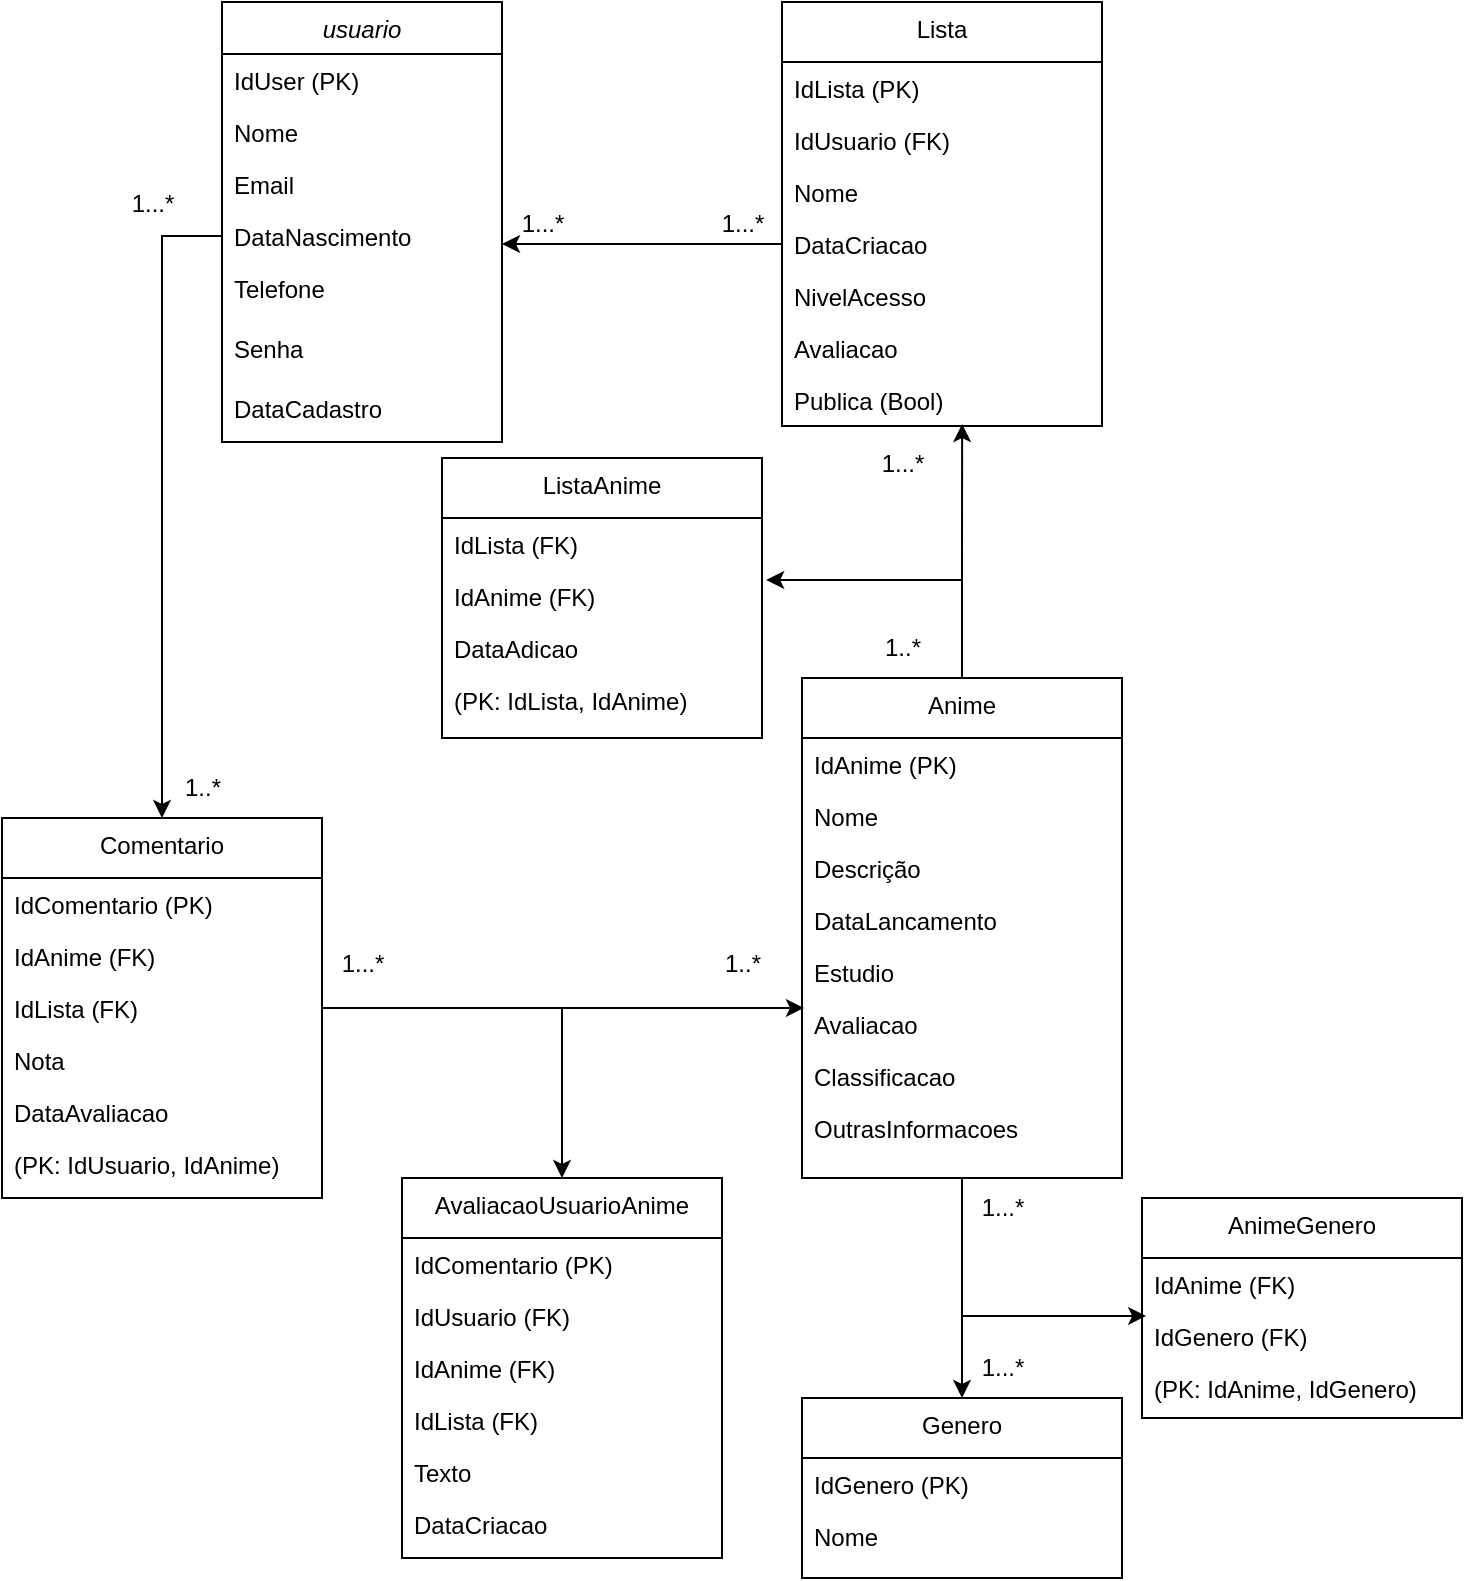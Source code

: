 <mxfile version="27.0.1">
  <diagram id="C5RBs43oDa-KdzZeNtuy" name="Page-1">
    <mxGraphModel dx="872" dy="431" grid="1" gridSize="10" guides="1" tooltips="1" connect="1" arrows="1" fold="1" page="1" pageScale="1" pageWidth="827" pageHeight="1169" math="0" shadow="0">
      <root>
        <mxCell id="WIyWlLk6GJQsqaUBKTNV-0" />
        <mxCell id="WIyWlLk6GJQsqaUBKTNV-1" parent="WIyWlLk6GJQsqaUBKTNV-0" />
        <mxCell id="zkfFHV4jXpPFQw0GAbJ--0" value="usuario" style="swimlane;fontStyle=2;align=center;verticalAlign=top;childLayout=stackLayout;horizontal=1;startSize=26;horizontalStack=0;resizeParent=1;resizeLast=0;collapsible=1;marginBottom=0;rounded=0;shadow=0;strokeWidth=1;" parent="WIyWlLk6GJQsqaUBKTNV-1" vertex="1">
          <mxGeometry x="151" y="112" width="140" height="220" as="geometry">
            <mxRectangle x="230" y="140" width="160" height="26" as="alternateBounds" />
          </mxGeometry>
        </mxCell>
        <mxCell id="zkfFHV4jXpPFQw0GAbJ--1" value="IdUser (PK)" style="text;align=left;verticalAlign=top;spacingLeft=4;spacingRight=4;overflow=hidden;rotatable=0;points=[[0,0.5],[1,0.5]];portConstraint=eastwest;" parent="zkfFHV4jXpPFQw0GAbJ--0" vertex="1">
          <mxGeometry y="26" width="140" height="26" as="geometry" />
        </mxCell>
        <mxCell id="zkfFHV4jXpPFQw0GAbJ--2" value="Nome" style="text;align=left;verticalAlign=top;spacingLeft=4;spacingRight=4;overflow=hidden;rotatable=0;points=[[0,0.5],[1,0.5]];portConstraint=eastwest;rounded=0;shadow=0;html=0;" parent="zkfFHV4jXpPFQw0GAbJ--0" vertex="1">
          <mxGeometry y="52" width="140" height="26" as="geometry" />
        </mxCell>
        <mxCell id="zkfFHV4jXpPFQw0GAbJ--3" value="Email" style="text;align=left;verticalAlign=top;spacingLeft=4;spacingRight=4;overflow=hidden;rotatable=0;points=[[0,0.5],[1,0.5]];portConstraint=eastwest;rounded=0;shadow=0;html=0;" parent="zkfFHV4jXpPFQw0GAbJ--0" vertex="1">
          <mxGeometry y="78" width="140" height="26" as="geometry" />
        </mxCell>
        <mxCell id="NEQT_Z10qOOWXpPm36dI-1" value="DataNascimento" style="text;align=left;verticalAlign=top;spacingLeft=4;spacingRight=4;overflow=hidden;rotatable=0;points=[[0,0.5],[1,0.5]];portConstraint=eastwest;rounded=0;shadow=0;html=0;" parent="zkfFHV4jXpPFQw0GAbJ--0" vertex="1">
          <mxGeometry y="104" width="140" height="26" as="geometry" />
        </mxCell>
        <mxCell id="NEQT_Z10qOOWXpPm36dI-7" value="Telefone" style="text;align=left;verticalAlign=top;spacingLeft=4;spacingRight=4;overflow=hidden;rotatable=0;points=[[0,0.5],[1,0.5]];portConstraint=eastwest;rounded=0;shadow=0;html=0;" parent="zkfFHV4jXpPFQw0GAbJ--0" vertex="1">
          <mxGeometry y="130" width="140" height="30" as="geometry" />
        </mxCell>
        <mxCell id="X2ND3gJUrywMgHoHR8f8-1" value="Senha" style="text;align=left;verticalAlign=top;spacingLeft=4;spacingRight=4;overflow=hidden;rotatable=0;points=[[0,0.5],[1,0.5]];portConstraint=eastwest;rounded=0;shadow=0;html=0;" vertex="1" parent="zkfFHV4jXpPFQw0GAbJ--0">
          <mxGeometry y="160" width="140" height="30" as="geometry" />
        </mxCell>
        <mxCell id="X2ND3gJUrywMgHoHR8f8-2" value="DataCadastro" style="text;align=left;verticalAlign=top;spacingLeft=4;spacingRight=4;overflow=hidden;rotatable=0;points=[[0,0.5],[1,0.5]];portConstraint=eastwest;rounded=0;shadow=0;html=0;" vertex="1" parent="zkfFHV4jXpPFQw0GAbJ--0">
          <mxGeometry y="190" width="140" height="30" as="geometry" />
        </mxCell>
        <mxCell id="X2ND3gJUrywMgHoHR8f8-56" style="edgeStyle=orthogonalEdgeStyle;rounded=0;orthogonalLoop=1;jettySize=auto;html=1;entryX=0.5;entryY=0;entryDx=0;entryDy=0;" edge="1" parent="WIyWlLk6GJQsqaUBKTNV-1" source="zkfFHV4jXpPFQw0GAbJ--17" target="X2ND3gJUrywMgHoHR8f8-26">
          <mxGeometry relative="1" as="geometry" />
        </mxCell>
        <mxCell id="zkfFHV4jXpPFQw0GAbJ--17" value="Anime" style="swimlane;fontStyle=0;align=center;verticalAlign=top;childLayout=stackLayout;horizontal=1;startSize=30;horizontalStack=0;resizeParent=1;resizeLast=0;collapsible=1;marginBottom=0;rounded=0;shadow=0;strokeWidth=1;" parent="WIyWlLk6GJQsqaUBKTNV-1" vertex="1">
          <mxGeometry x="441" y="450" width="160" height="250" as="geometry">
            <mxRectangle x="550" y="140" width="160" height="26" as="alternateBounds" />
          </mxGeometry>
        </mxCell>
        <mxCell id="zkfFHV4jXpPFQw0GAbJ--18" value="IdAnime (PK)" style="text;align=left;verticalAlign=top;spacingLeft=4;spacingRight=4;overflow=hidden;rotatable=0;points=[[0,0.5],[1,0.5]];portConstraint=eastwest;" parent="zkfFHV4jXpPFQw0GAbJ--17" vertex="1">
          <mxGeometry y="30" width="160" height="26" as="geometry" />
        </mxCell>
        <mxCell id="zkfFHV4jXpPFQw0GAbJ--19" value="Nome" style="text;align=left;verticalAlign=top;spacingLeft=4;spacingRight=4;overflow=hidden;rotatable=0;points=[[0,0.5],[1,0.5]];portConstraint=eastwest;rounded=0;shadow=0;html=0;" parent="zkfFHV4jXpPFQw0GAbJ--17" vertex="1">
          <mxGeometry y="56" width="160" height="26" as="geometry" />
        </mxCell>
        <mxCell id="zkfFHV4jXpPFQw0GAbJ--20" value="Descrição" style="text;align=left;verticalAlign=top;spacingLeft=4;spacingRight=4;overflow=hidden;rotatable=0;points=[[0,0.5],[1,0.5]];portConstraint=eastwest;rounded=0;shadow=0;html=0;" parent="zkfFHV4jXpPFQw0GAbJ--17" vertex="1">
          <mxGeometry y="82" width="160" height="26" as="geometry" />
        </mxCell>
        <mxCell id="zkfFHV4jXpPFQw0GAbJ--21" value="DataLancamento" style="text;align=left;verticalAlign=top;spacingLeft=4;spacingRight=4;overflow=hidden;rotatable=0;points=[[0,0.5],[1,0.5]];portConstraint=eastwest;rounded=0;shadow=0;html=0;" parent="zkfFHV4jXpPFQw0GAbJ--17" vertex="1">
          <mxGeometry y="108" width="160" height="26" as="geometry" />
        </mxCell>
        <mxCell id="zkfFHV4jXpPFQw0GAbJ--22" value="Estudio" style="text;align=left;verticalAlign=top;spacingLeft=4;spacingRight=4;overflow=hidden;rotatable=0;points=[[0,0.5],[1,0.5]];portConstraint=eastwest;rounded=0;shadow=0;html=0;" parent="zkfFHV4jXpPFQw0GAbJ--17" vertex="1">
          <mxGeometry y="134" width="160" height="26" as="geometry" />
        </mxCell>
        <mxCell id="NEQT_Z10qOOWXpPm36dI-9" value="Avaliacao" style="text;align=left;verticalAlign=top;spacingLeft=4;spacingRight=4;overflow=hidden;rotatable=0;points=[[0,0.5],[1,0.5]];portConstraint=eastwest;rounded=0;shadow=0;html=0;" parent="zkfFHV4jXpPFQw0GAbJ--17" vertex="1">
          <mxGeometry y="160" width="160" height="26" as="geometry" />
        </mxCell>
        <mxCell id="NEQT_Z10qOOWXpPm36dI-10" value="Classificacao" style="text;align=left;verticalAlign=top;spacingLeft=4;spacingRight=4;overflow=hidden;rotatable=0;points=[[0,0.5],[1,0.5]];portConstraint=eastwest;rounded=0;shadow=0;html=0;" parent="zkfFHV4jXpPFQw0GAbJ--17" vertex="1">
          <mxGeometry y="186" width="160" height="26" as="geometry" />
        </mxCell>
        <mxCell id="NEQT_Z10qOOWXpPm36dI-12" value="OutrasInformacoes" style="text;align=left;verticalAlign=top;spacingLeft=4;spacingRight=4;overflow=hidden;rotatable=0;points=[[0,0.5],[1,0.5]];portConstraint=eastwest;rounded=0;shadow=0;html=0;" parent="zkfFHV4jXpPFQw0GAbJ--17" vertex="1">
          <mxGeometry y="212" width="160" height="22" as="geometry" />
        </mxCell>
        <mxCell id="NEQT_Z10qOOWXpPm36dI-13" value="Lista" style="swimlane;fontStyle=0;align=center;verticalAlign=top;childLayout=stackLayout;horizontal=1;startSize=30;horizontalStack=0;resizeParent=1;resizeLast=0;collapsible=1;marginBottom=0;rounded=0;shadow=0;strokeWidth=1;" parent="WIyWlLk6GJQsqaUBKTNV-1" vertex="1">
          <mxGeometry x="431" y="112" width="160" height="212" as="geometry">
            <mxRectangle x="550" y="140" width="160" height="26" as="alternateBounds" />
          </mxGeometry>
        </mxCell>
        <mxCell id="NEQT_Z10qOOWXpPm36dI-14" value="IdLista (PK)" style="text;align=left;verticalAlign=top;spacingLeft=4;spacingRight=4;overflow=hidden;rotatable=0;points=[[0,0.5],[1,0.5]];portConstraint=eastwest;" parent="NEQT_Z10qOOWXpPm36dI-13" vertex="1">
          <mxGeometry y="30" width="160" height="26" as="geometry" />
        </mxCell>
        <mxCell id="NEQT_Z10qOOWXpPm36dI-15" value="IdUsuario (FK)" style="text;align=left;verticalAlign=top;spacingLeft=4;spacingRight=4;overflow=hidden;rotatable=0;points=[[0,0.5],[1,0.5]];portConstraint=eastwest;rounded=0;shadow=0;html=0;" parent="NEQT_Z10qOOWXpPm36dI-13" vertex="1">
          <mxGeometry y="56" width="160" height="26" as="geometry" />
        </mxCell>
        <mxCell id="NEQT_Z10qOOWXpPm36dI-16" value="Nome" style="text;align=left;verticalAlign=top;spacingLeft=4;spacingRight=4;overflow=hidden;rotatable=0;points=[[0,0.5],[1,0.5]];portConstraint=eastwest;rounded=0;shadow=0;html=0;" parent="NEQT_Z10qOOWXpPm36dI-13" vertex="1">
          <mxGeometry y="82" width="160" height="26" as="geometry" />
        </mxCell>
        <mxCell id="X2ND3gJUrywMgHoHR8f8-39" style="edgeStyle=orthogonalEdgeStyle;rounded=0;orthogonalLoop=1;jettySize=auto;html=1;exitX=0;exitY=0.5;exitDx=0;exitDy=0;" edge="1" parent="NEQT_Z10qOOWXpPm36dI-13" source="NEQT_Z10qOOWXpPm36dI-17">
          <mxGeometry relative="1" as="geometry">
            <mxPoint x="-140" y="121" as="targetPoint" />
          </mxGeometry>
        </mxCell>
        <mxCell id="NEQT_Z10qOOWXpPm36dI-17" value="DataCriacao" style="text;align=left;verticalAlign=top;spacingLeft=4;spacingRight=4;overflow=hidden;rotatable=0;points=[[0,0.5],[1,0.5]];portConstraint=eastwest;rounded=0;shadow=0;html=0;" parent="NEQT_Z10qOOWXpPm36dI-13" vertex="1">
          <mxGeometry y="108" width="160" height="26" as="geometry" />
        </mxCell>
        <mxCell id="NEQT_Z10qOOWXpPm36dI-18" value="NivelAcesso" style="text;align=left;verticalAlign=top;spacingLeft=4;spacingRight=4;overflow=hidden;rotatable=0;points=[[0,0.5],[1,0.5]];portConstraint=eastwest;rounded=0;shadow=0;html=0;" parent="NEQT_Z10qOOWXpPm36dI-13" vertex="1">
          <mxGeometry y="134" width="160" height="26" as="geometry" />
        </mxCell>
        <mxCell id="NEQT_Z10qOOWXpPm36dI-19" value="Avaliacao" style="text;align=left;verticalAlign=top;spacingLeft=4;spacingRight=4;overflow=hidden;rotatable=0;points=[[0,0.5],[1,0.5]];portConstraint=eastwest;rounded=0;shadow=0;html=0;" parent="NEQT_Z10qOOWXpPm36dI-13" vertex="1">
          <mxGeometry y="160" width="160" height="26" as="geometry" />
        </mxCell>
        <mxCell id="NEQT_Z10qOOWXpPm36dI-20" value="Publica (Bool)" style="text;align=left;verticalAlign=top;spacingLeft=4;spacingRight=4;overflow=hidden;rotatable=0;points=[[0,0.5],[1,0.5]];portConstraint=eastwest;rounded=0;shadow=0;html=0;" parent="NEQT_Z10qOOWXpPm36dI-13" vertex="1">
          <mxGeometry y="186" width="160" height="26" as="geometry" />
        </mxCell>
        <mxCell id="X2ND3gJUrywMgHoHR8f8-3" value="ListaAnime" style="swimlane;fontStyle=0;align=center;verticalAlign=top;childLayout=stackLayout;horizontal=1;startSize=30;horizontalStack=0;resizeParent=1;resizeLast=0;collapsible=1;marginBottom=0;rounded=0;shadow=0;strokeWidth=1;" vertex="1" parent="WIyWlLk6GJQsqaUBKTNV-1">
          <mxGeometry x="261" y="340" width="160" height="140" as="geometry">
            <mxRectangle x="550" y="140" width="160" height="26" as="alternateBounds" />
          </mxGeometry>
        </mxCell>
        <mxCell id="X2ND3gJUrywMgHoHR8f8-4" value="IdLista (FK)" style="text;align=left;verticalAlign=top;spacingLeft=4;spacingRight=4;overflow=hidden;rotatable=0;points=[[0,0.5],[1,0.5]];portConstraint=eastwest;" vertex="1" parent="X2ND3gJUrywMgHoHR8f8-3">
          <mxGeometry y="30" width="160" height="26" as="geometry" />
        </mxCell>
        <mxCell id="X2ND3gJUrywMgHoHR8f8-5" value="IdAnime (FK)" style="text;align=left;verticalAlign=top;spacingLeft=4;spacingRight=4;overflow=hidden;rotatable=0;points=[[0,0.5],[1,0.5]];portConstraint=eastwest;rounded=0;shadow=0;html=0;" vertex="1" parent="X2ND3gJUrywMgHoHR8f8-3">
          <mxGeometry y="56" width="160" height="26" as="geometry" />
        </mxCell>
        <mxCell id="X2ND3gJUrywMgHoHR8f8-6" value="DataAdicao" style="text;align=left;verticalAlign=top;spacingLeft=4;spacingRight=4;overflow=hidden;rotatable=0;points=[[0,0.5],[1,0.5]];portConstraint=eastwest;rounded=0;shadow=0;html=0;" vertex="1" parent="X2ND3gJUrywMgHoHR8f8-3">
          <mxGeometry y="82" width="160" height="26" as="geometry" />
        </mxCell>
        <mxCell id="X2ND3gJUrywMgHoHR8f8-7" value="(PK: IdLista, IdAnime)" style="text;align=left;verticalAlign=top;spacingLeft=4;spacingRight=4;overflow=hidden;rotatable=0;points=[[0,0.5],[1,0.5]];portConstraint=eastwest;rounded=0;shadow=0;html=0;" vertex="1" parent="X2ND3gJUrywMgHoHR8f8-3">
          <mxGeometry y="108" width="160" height="26" as="geometry" />
        </mxCell>
        <mxCell id="X2ND3gJUrywMgHoHR8f8-11" value="AvaliacaoUsuarioAnime" style="swimlane;fontStyle=0;align=center;verticalAlign=top;childLayout=stackLayout;horizontal=1;startSize=30;horizontalStack=0;resizeParent=1;resizeLast=0;collapsible=1;marginBottom=0;rounded=0;shadow=0;strokeWidth=1;" vertex="1" parent="WIyWlLk6GJQsqaUBKTNV-1">
          <mxGeometry x="241" y="700" width="160" height="190" as="geometry">
            <mxRectangle x="550" y="140" width="160" height="26" as="alternateBounds" />
          </mxGeometry>
        </mxCell>
        <mxCell id="X2ND3gJUrywMgHoHR8f8-12" value="IdComentario (PK)" style="text;align=left;verticalAlign=top;spacingLeft=4;spacingRight=4;overflow=hidden;rotatable=0;points=[[0,0.5],[1,0.5]];portConstraint=eastwest;" vertex="1" parent="X2ND3gJUrywMgHoHR8f8-11">
          <mxGeometry y="30" width="160" height="26" as="geometry" />
        </mxCell>
        <mxCell id="X2ND3gJUrywMgHoHR8f8-13" value="IdUsuario (FK)" style="text;align=left;verticalAlign=top;spacingLeft=4;spacingRight=4;overflow=hidden;rotatable=0;points=[[0,0.5],[1,0.5]];portConstraint=eastwest;rounded=0;shadow=0;html=0;" vertex="1" parent="X2ND3gJUrywMgHoHR8f8-11">
          <mxGeometry y="56" width="160" height="26" as="geometry" />
        </mxCell>
        <mxCell id="X2ND3gJUrywMgHoHR8f8-14" value="IdAnime (FK)" style="text;align=left;verticalAlign=top;spacingLeft=4;spacingRight=4;overflow=hidden;rotatable=0;points=[[0,0.5],[1,0.5]];portConstraint=eastwest;rounded=0;shadow=0;html=0;" vertex="1" parent="X2ND3gJUrywMgHoHR8f8-11">
          <mxGeometry y="82" width="160" height="26" as="geometry" />
        </mxCell>
        <mxCell id="X2ND3gJUrywMgHoHR8f8-15" value="IdLista (FK)" style="text;align=left;verticalAlign=top;spacingLeft=4;spacingRight=4;overflow=hidden;rotatable=0;points=[[0,0.5],[1,0.5]];portConstraint=eastwest;rounded=0;shadow=0;html=0;" vertex="1" parent="X2ND3gJUrywMgHoHR8f8-11">
          <mxGeometry y="108" width="160" height="26" as="geometry" />
        </mxCell>
        <mxCell id="X2ND3gJUrywMgHoHR8f8-16" value="Texto" style="text;align=left;verticalAlign=top;spacingLeft=4;spacingRight=4;overflow=hidden;rotatable=0;points=[[0,0.5],[1,0.5]];portConstraint=eastwest;rounded=0;shadow=0;html=0;" vertex="1" parent="X2ND3gJUrywMgHoHR8f8-11">
          <mxGeometry y="134" width="160" height="26" as="geometry" />
        </mxCell>
        <mxCell id="X2ND3gJUrywMgHoHR8f8-25" value="DataCriacao" style="text;align=left;verticalAlign=top;spacingLeft=4;spacingRight=4;overflow=hidden;rotatable=0;points=[[0,0.5],[1,0.5]];portConstraint=eastwest;rounded=0;shadow=0;html=0;" vertex="1" parent="X2ND3gJUrywMgHoHR8f8-11">
          <mxGeometry y="160" width="160" height="26" as="geometry" />
        </mxCell>
        <mxCell id="X2ND3gJUrywMgHoHR8f8-19" value="Comentario" style="swimlane;fontStyle=0;align=center;verticalAlign=top;childLayout=stackLayout;horizontal=1;startSize=30;horizontalStack=0;resizeParent=1;resizeLast=0;collapsible=1;marginBottom=0;rounded=0;shadow=0;strokeWidth=1;" vertex="1" parent="WIyWlLk6GJQsqaUBKTNV-1">
          <mxGeometry x="41" y="520" width="160" height="190" as="geometry">
            <mxRectangle x="550" y="140" width="160" height="26" as="alternateBounds" />
          </mxGeometry>
        </mxCell>
        <mxCell id="X2ND3gJUrywMgHoHR8f8-20" value="IdComentario (PK)" style="text;align=left;verticalAlign=top;spacingLeft=4;spacingRight=4;overflow=hidden;rotatable=0;points=[[0,0.5],[1,0.5]];portConstraint=eastwest;" vertex="1" parent="X2ND3gJUrywMgHoHR8f8-19">
          <mxGeometry y="30" width="160" height="26" as="geometry" />
        </mxCell>
        <mxCell id="X2ND3gJUrywMgHoHR8f8-21" value="IdAnime (FK)" style="text;align=left;verticalAlign=top;spacingLeft=4;spacingRight=4;overflow=hidden;rotatable=0;points=[[0,0.5],[1,0.5]];portConstraint=eastwest;rounded=0;shadow=0;html=0;" vertex="1" parent="X2ND3gJUrywMgHoHR8f8-19">
          <mxGeometry y="56" width="160" height="26" as="geometry" />
        </mxCell>
        <mxCell id="X2ND3gJUrywMgHoHR8f8-22" value="IdLista (FK)" style="text;align=left;verticalAlign=top;spacingLeft=4;spacingRight=4;overflow=hidden;rotatable=0;points=[[0,0.5],[1,0.5]];portConstraint=eastwest;rounded=0;shadow=0;html=0;" vertex="1" parent="X2ND3gJUrywMgHoHR8f8-19">
          <mxGeometry y="82" width="160" height="26" as="geometry" />
        </mxCell>
        <mxCell id="X2ND3gJUrywMgHoHR8f8-23" value="Nota" style="text;align=left;verticalAlign=top;spacingLeft=4;spacingRight=4;overflow=hidden;rotatable=0;points=[[0,0.5],[1,0.5]];portConstraint=eastwest;rounded=0;shadow=0;html=0;" vertex="1" parent="X2ND3gJUrywMgHoHR8f8-19">
          <mxGeometry y="108" width="160" height="26" as="geometry" />
        </mxCell>
        <mxCell id="X2ND3gJUrywMgHoHR8f8-24" value="DataAvaliacao" style="text;align=left;verticalAlign=top;spacingLeft=4;spacingRight=4;overflow=hidden;rotatable=0;points=[[0,0.5],[1,0.5]];portConstraint=eastwest;rounded=0;shadow=0;html=0;" vertex="1" parent="X2ND3gJUrywMgHoHR8f8-19">
          <mxGeometry y="134" width="160" height="26" as="geometry" />
        </mxCell>
        <mxCell id="X2ND3gJUrywMgHoHR8f8-66" value="(PK: IdUsuario, IdAnime)" style="text;align=left;verticalAlign=top;spacingLeft=4;spacingRight=4;overflow=hidden;rotatable=0;points=[[0,0.5],[1,0.5]];portConstraint=eastwest;rounded=0;shadow=0;html=0;" vertex="1" parent="X2ND3gJUrywMgHoHR8f8-19">
          <mxGeometry y="160" width="160" height="26" as="geometry" />
        </mxCell>
        <mxCell id="X2ND3gJUrywMgHoHR8f8-26" value="Genero" style="swimlane;fontStyle=0;align=center;verticalAlign=top;childLayout=stackLayout;horizontal=1;startSize=30;horizontalStack=0;resizeParent=1;resizeLast=0;collapsible=1;marginBottom=0;rounded=0;shadow=0;strokeWidth=1;" vertex="1" parent="WIyWlLk6GJQsqaUBKTNV-1">
          <mxGeometry x="441" y="810" width="160" height="90" as="geometry">
            <mxRectangle x="550" y="140" width="160" height="26" as="alternateBounds" />
          </mxGeometry>
        </mxCell>
        <mxCell id="X2ND3gJUrywMgHoHR8f8-27" value="IdGenero (PK)" style="text;align=left;verticalAlign=top;spacingLeft=4;spacingRight=4;overflow=hidden;rotatable=0;points=[[0,0.5],[1,0.5]];portConstraint=eastwest;" vertex="1" parent="X2ND3gJUrywMgHoHR8f8-26">
          <mxGeometry y="30" width="160" height="26" as="geometry" />
        </mxCell>
        <mxCell id="X2ND3gJUrywMgHoHR8f8-28" value="Nome" style="text;align=left;verticalAlign=top;spacingLeft=4;spacingRight=4;overflow=hidden;rotatable=0;points=[[0,0.5],[1,0.5]];portConstraint=eastwest;rounded=0;shadow=0;html=0;" vertex="1" parent="X2ND3gJUrywMgHoHR8f8-26">
          <mxGeometry y="56" width="160" height="26" as="geometry" />
        </mxCell>
        <mxCell id="X2ND3gJUrywMgHoHR8f8-32" value="AnimeGenero" style="swimlane;fontStyle=0;align=center;verticalAlign=top;childLayout=stackLayout;horizontal=1;startSize=30;horizontalStack=0;resizeParent=1;resizeLast=0;collapsible=1;marginBottom=0;rounded=0;shadow=0;strokeWidth=1;" vertex="1" parent="WIyWlLk6GJQsqaUBKTNV-1">
          <mxGeometry x="611" y="710" width="160" height="110" as="geometry">
            <mxRectangle x="550" y="140" width="160" height="26" as="alternateBounds" />
          </mxGeometry>
        </mxCell>
        <mxCell id="X2ND3gJUrywMgHoHR8f8-33" value="IdAnime (FK)" style="text;align=left;verticalAlign=top;spacingLeft=4;spacingRight=4;overflow=hidden;rotatable=0;points=[[0,0.5],[1,0.5]];portConstraint=eastwest;" vertex="1" parent="X2ND3gJUrywMgHoHR8f8-32">
          <mxGeometry y="30" width="160" height="26" as="geometry" />
        </mxCell>
        <mxCell id="X2ND3gJUrywMgHoHR8f8-34" value="IdGenero (FK)" style="text;align=left;verticalAlign=top;spacingLeft=4;spacingRight=4;overflow=hidden;rotatable=0;points=[[0,0.5],[1,0.5]];portConstraint=eastwest;rounded=0;shadow=0;html=0;" vertex="1" parent="X2ND3gJUrywMgHoHR8f8-32">
          <mxGeometry y="56" width="160" height="26" as="geometry" />
        </mxCell>
        <mxCell id="X2ND3gJUrywMgHoHR8f8-35" value="(PK: IdAnime, IdGenero)" style="text;align=left;verticalAlign=top;spacingLeft=4;spacingRight=4;overflow=hidden;rotatable=0;points=[[0,0.5],[1,0.5]];portConstraint=eastwest;rounded=0;shadow=0;html=0;" vertex="1" parent="X2ND3gJUrywMgHoHR8f8-32">
          <mxGeometry y="82" width="160" height="26" as="geometry" />
        </mxCell>
        <mxCell id="X2ND3gJUrywMgHoHR8f8-40" value="1...*" style="text;html=1;align=center;verticalAlign=middle;resizable=0;points=[];autosize=1;strokeColor=none;fillColor=none;" vertex="1" parent="WIyWlLk6GJQsqaUBKTNV-1">
          <mxGeometry x="391" y="208" width="40" height="30" as="geometry" />
        </mxCell>
        <mxCell id="X2ND3gJUrywMgHoHR8f8-41" value="1...*" style="text;html=1;align=center;verticalAlign=middle;resizable=0;points=[];autosize=1;strokeColor=none;fillColor=none;" vertex="1" parent="WIyWlLk6GJQsqaUBKTNV-1">
          <mxGeometry x="291" y="208" width="40" height="30" as="geometry" />
        </mxCell>
        <mxCell id="X2ND3gJUrywMgHoHR8f8-42" style="edgeStyle=orthogonalEdgeStyle;rounded=0;orthogonalLoop=1;jettySize=auto;html=1;entryX=0.563;entryY=0.962;entryDx=0;entryDy=0;entryPerimeter=0;" edge="1" parent="WIyWlLk6GJQsqaUBKTNV-1" source="zkfFHV4jXpPFQw0GAbJ--17" target="NEQT_Z10qOOWXpPm36dI-20">
          <mxGeometry relative="1" as="geometry" />
        </mxCell>
        <mxCell id="X2ND3gJUrywMgHoHR8f8-43" value="1..*" style="text;html=1;align=center;verticalAlign=middle;resizable=0;points=[];autosize=1;strokeColor=none;fillColor=none;" vertex="1" parent="WIyWlLk6GJQsqaUBKTNV-1">
          <mxGeometry x="471" y="420" width="40" height="30" as="geometry" />
        </mxCell>
        <mxCell id="X2ND3gJUrywMgHoHR8f8-44" value="1...*" style="text;html=1;align=center;verticalAlign=middle;resizable=0;points=[];autosize=1;strokeColor=none;fillColor=none;" vertex="1" parent="WIyWlLk6GJQsqaUBKTNV-1">
          <mxGeometry x="471" y="328" width="40" height="30" as="geometry" />
        </mxCell>
        <mxCell id="X2ND3gJUrywMgHoHR8f8-45" style="edgeStyle=orthogonalEdgeStyle;rounded=0;orthogonalLoop=1;jettySize=auto;html=1;exitX=0.5;exitY=0;exitDx=0;exitDy=0;entryX=1.013;entryY=0.192;entryDx=0;entryDy=0;entryPerimeter=0;" edge="1" parent="WIyWlLk6GJQsqaUBKTNV-1" source="zkfFHV4jXpPFQw0GAbJ--17" target="X2ND3gJUrywMgHoHR8f8-5">
          <mxGeometry relative="1" as="geometry" />
        </mxCell>
        <mxCell id="X2ND3gJUrywMgHoHR8f8-46" style="edgeStyle=orthogonalEdgeStyle;rounded=0;orthogonalLoop=1;jettySize=auto;html=1;exitX=0;exitY=0.5;exitDx=0;exitDy=0;entryX=0.5;entryY=0;entryDx=0;entryDy=0;" edge="1" parent="WIyWlLk6GJQsqaUBKTNV-1" source="NEQT_Z10qOOWXpPm36dI-1" target="X2ND3gJUrywMgHoHR8f8-19">
          <mxGeometry relative="1" as="geometry" />
        </mxCell>
        <mxCell id="X2ND3gJUrywMgHoHR8f8-48" style="edgeStyle=orthogonalEdgeStyle;rounded=0;orthogonalLoop=1;jettySize=auto;html=1;entryX=0.006;entryY=0.192;entryDx=0;entryDy=0;entryPerimeter=0;" edge="1" parent="WIyWlLk6GJQsqaUBKTNV-1" source="X2ND3gJUrywMgHoHR8f8-22" target="NEQT_Z10qOOWXpPm36dI-9">
          <mxGeometry relative="1" as="geometry" />
        </mxCell>
        <mxCell id="X2ND3gJUrywMgHoHR8f8-49" style="edgeStyle=orthogonalEdgeStyle;rounded=0;orthogonalLoop=1;jettySize=auto;html=1;entryX=0.5;entryY=0;entryDx=0;entryDy=0;" edge="1" parent="WIyWlLk6GJQsqaUBKTNV-1" source="X2ND3gJUrywMgHoHR8f8-22" target="X2ND3gJUrywMgHoHR8f8-11">
          <mxGeometry relative="1" as="geometry" />
        </mxCell>
        <mxCell id="X2ND3gJUrywMgHoHR8f8-50" value="1..*" style="text;html=1;align=center;verticalAlign=middle;resizable=0;points=[];autosize=1;strokeColor=none;fillColor=none;" vertex="1" parent="WIyWlLk6GJQsqaUBKTNV-1">
          <mxGeometry x="121" y="490" width="40" height="30" as="geometry" />
        </mxCell>
        <mxCell id="X2ND3gJUrywMgHoHR8f8-51" value="1..*" style="text;html=1;align=center;verticalAlign=middle;resizable=0;points=[];autosize=1;strokeColor=none;fillColor=none;" vertex="1" parent="WIyWlLk6GJQsqaUBKTNV-1">
          <mxGeometry x="391" y="578" width="40" height="30" as="geometry" />
        </mxCell>
        <mxCell id="X2ND3gJUrywMgHoHR8f8-52" value="1...*" style="text;html=1;align=center;verticalAlign=middle;resizable=0;points=[];autosize=1;strokeColor=none;fillColor=none;" vertex="1" parent="WIyWlLk6GJQsqaUBKTNV-1">
          <mxGeometry x="96" y="198" width="40" height="30" as="geometry" />
        </mxCell>
        <mxCell id="X2ND3gJUrywMgHoHR8f8-53" value="1...*" style="text;html=1;align=center;verticalAlign=middle;resizable=0;points=[];autosize=1;strokeColor=none;fillColor=none;" vertex="1" parent="WIyWlLk6GJQsqaUBKTNV-1">
          <mxGeometry x="201" y="578" width="40" height="30" as="geometry" />
        </mxCell>
        <mxCell id="X2ND3gJUrywMgHoHR8f8-57" style="edgeStyle=orthogonalEdgeStyle;rounded=0;orthogonalLoop=1;jettySize=auto;html=1;exitX=0.5;exitY=1;exitDx=0;exitDy=0;entryX=0.013;entryY=0.115;entryDx=0;entryDy=0;entryPerimeter=0;" edge="1" parent="WIyWlLk6GJQsqaUBKTNV-1" source="zkfFHV4jXpPFQw0GAbJ--17" target="X2ND3gJUrywMgHoHR8f8-34">
          <mxGeometry relative="1" as="geometry" />
        </mxCell>
        <mxCell id="X2ND3gJUrywMgHoHR8f8-58" value="1...*" style="text;html=1;align=center;verticalAlign=middle;resizable=0;points=[];autosize=1;strokeColor=none;fillColor=none;" vertex="1" parent="WIyWlLk6GJQsqaUBKTNV-1">
          <mxGeometry x="521" y="700" width="40" height="30" as="geometry" />
        </mxCell>
        <mxCell id="X2ND3gJUrywMgHoHR8f8-59" value="1...*" style="text;html=1;align=center;verticalAlign=middle;resizable=0;points=[];autosize=1;strokeColor=none;fillColor=none;" vertex="1" parent="WIyWlLk6GJQsqaUBKTNV-1">
          <mxGeometry x="521" y="780" width="40" height="30" as="geometry" />
        </mxCell>
      </root>
    </mxGraphModel>
  </diagram>
</mxfile>
